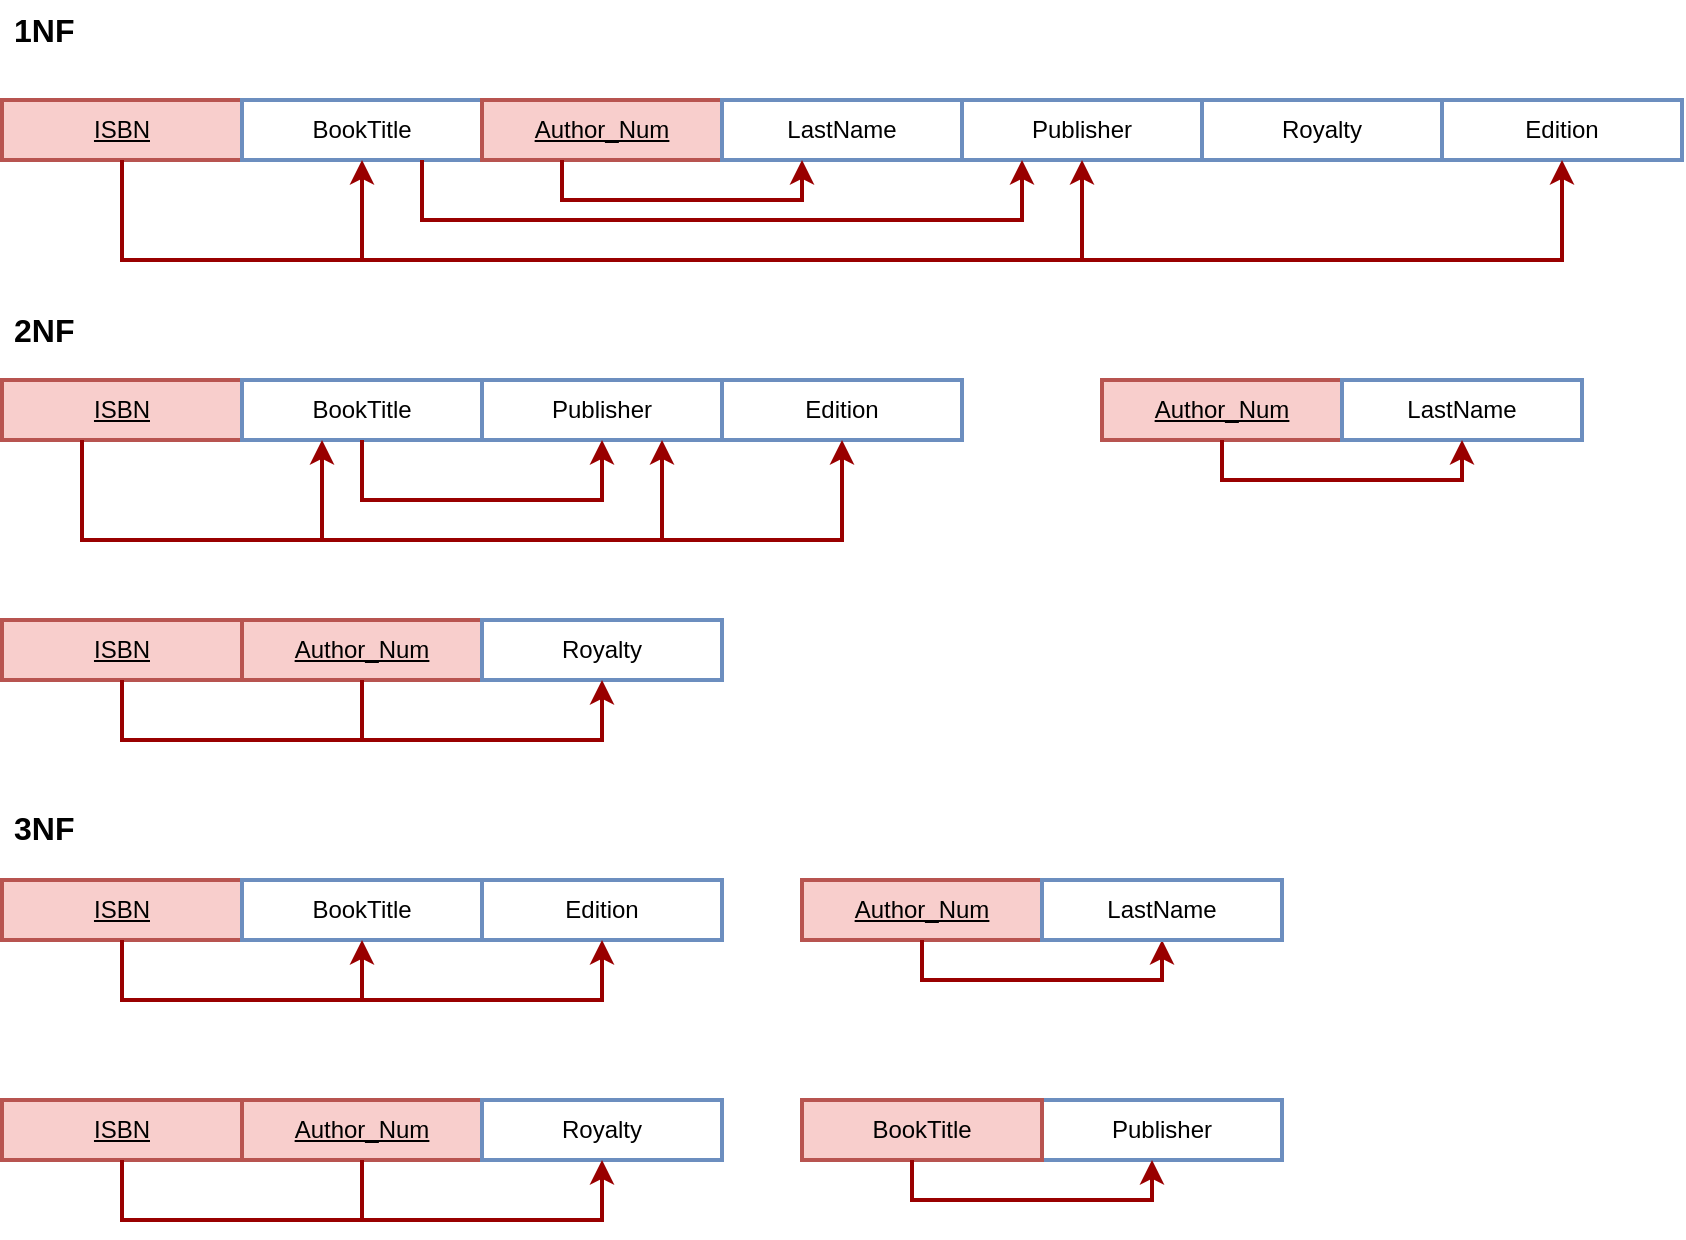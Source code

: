 <mxfile version="26.1.0">
  <diagram name="Page-1" id="AuHG8QwHxPZmuGQ9BJdn">
    <mxGraphModel dx="1741" dy="1068" grid="1" gridSize="10" guides="1" tooltips="1" connect="1" arrows="1" fold="1" page="1" pageScale="1" pageWidth="1169" pageHeight="827" math="0" shadow="0">
      <root>
        <mxCell id="0" />
        <mxCell id="1" parent="0" />
        <mxCell id="KnLRKtkdSxUfIx8UTek1-1" value="&lt;span style=&quot;font-weight: normal;&quot;&gt;&lt;u&gt;ISBN&lt;/u&gt;&lt;/span&gt;" style="rounded=0;whiteSpace=wrap;html=1;fillColor=#f8cecc;strokeColor=#b85450;fontStyle=1;strokeWidth=2;" vertex="1" parent="1">
          <mxGeometry x="70" y="100" width="120" height="30" as="geometry" />
        </mxCell>
        <mxCell id="KnLRKtkdSxUfIx8UTek1-2" value="&lt;span style=&quot;font-weight: normal;&quot;&gt;BookTitle&lt;/span&gt;" style="rounded=0;whiteSpace=wrap;html=1;fillColor=none;strokeColor=#6c8ebf;fontStyle=1;strokeWidth=2;" vertex="1" parent="1">
          <mxGeometry x="190" y="100" width="120" height="30" as="geometry" />
        </mxCell>
        <mxCell id="KnLRKtkdSxUfIx8UTek1-3" value="&lt;span style=&quot;font-weight: normal;&quot;&gt;&lt;u&gt;Author_Num&lt;/u&gt;&lt;/span&gt;" style="rounded=0;whiteSpace=wrap;html=1;fillColor=#f8cecc;strokeColor=#b85450;fontStyle=1;strokeWidth=2;" vertex="1" parent="1">
          <mxGeometry x="310" y="100" width="120" height="30" as="geometry" />
        </mxCell>
        <mxCell id="KnLRKtkdSxUfIx8UTek1-4" value="&lt;span style=&quot;font-weight: normal;&quot;&gt;LastName&lt;/span&gt;" style="rounded=0;whiteSpace=wrap;html=1;fillColor=none;strokeColor=#6c8ebf;fontStyle=1;strokeWidth=2;" vertex="1" parent="1">
          <mxGeometry x="430" y="100" width="120" height="30" as="geometry" />
        </mxCell>
        <mxCell id="KnLRKtkdSxUfIx8UTek1-5" value="&lt;span style=&quot;font-weight: normal;&quot;&gt;Publisher&lt;/span&gt;" style="rounded=0;whiteSpace=wrap;html=1;fillColor=none;strokeColor=#6c8ebf;fontStyle=1;strokeWidth=2;" vertex="1" parent="1">
          <mxGeometry x="550" y="100" width="120" height="30" as="geometry" />
        </mxCell>
        <mxCell id="KnLRKtkdSxUfIx8UTek1-6" value="&lt;span style=&quot;font-weight: normal;&quot;&gt;Royalty&lt;/span&gt;" style="rounded=0;whiteSpace=wrap;html=1;fillColor=none;strokeColor=#6c8ebf;fontStyle=1;strokeWidth=2;" vertex="1" parent="1">
          <mxGeometry x="670" y="100" width="120" height="30" as="geometry" />
        </mxCell>
        <mxCell id="KnLRKtkdSxUfIx8UTek1-7" value="&lt;span style=&quot;font-weight: normal;&quot;&gt;Edition&lt;/span&gt;" style="rounded=0;whiteSpace=wrap;html=1;fillColor=none;strokeColor=#6c8ebf;fontStyle=1;strokeWidth=2;" vertex="1" parent="1">
          <mxGeometry x="790" y="100" width="120" height="30" as="geometry" />
        </mxCell>
        <mxCell id="KnLRKtkdSxUfIx8UTek1-10" value="" style="endArrow=classic;html=1;rounded=0;exitX=0.5;exitY=1;exitDx=0;exitDy=0;entryX=0.5;entryY=1;entryDx=0;entryDy=0;strokeColor=#990000;strokeWidth=2;" edge="1" parent="1" source="KnLRKtkdSxUfIx8UTek1-1" target="KnLRKtkdSxUfIx8UTek1-2">
          <mxGeometry width="50" height="50" relative="1" as="geometry">
            <mxPoint x="160" y="220" as="sourcePoint" />
            <mxPoint x="280" y="310" as="targetPoint" />
            <Array as="points">
              <mxPoint x="130" y="180" />
              <mxPoint x="190" y="180" />
              <mxPoint x="250" y="180" />
            </Array>
          </mxGeometry>
        </mxCell>
        <mxCell id="KnLRKtkdSxUfIx8UTek1-12" value="" style="endArrow=classic;html=1;rounded=0;exitX=0.5;exitY=1;exitDx=0;exitDy=0;entryX=0.25;entryY=1;entryDx=0;entryDy=0;strokeColor=#990000;strokeWidth=2;" edge="1" parent="1" target="KnLRKtkdSxUfIx8UTek1-5">
          <mxGeometry width="50" height="50" relative="1" as="geometry">
            <mxPoint x="280" y="130" as="sourcePoint" />
            <mxPoint x="400" y="130" as="targetPoint" />
            <Array as="points">
              <mxPoint x="280" y="160" />
              <mxPoint x="580" y="160" />
            </Array>
          </mxGeometry>
        </mxCell>
        <mxCell id="KnLRKtkdSxUfIx8UTek1-13" value="" style="endArrow=classic;html=1;rounded=0;exitX=0.5;exitY=1;exitDx=0;exitDy=0;entryX=0.5;entryY=1;entryDx=0;entryDy=0;strokeColor=#990000;strokeWidth=2;" edge="1" parent="1">
          <mxGeometry width="50" height="50" relative="1" as="geometry">
            <mxPoint x="350" y="130" as="sourcePoint" />
            <mxPoint x="470" y="130" as="targetPoint" />
            <Array as="points">
              <mxPoint x="350" y="150" />
              <mxPoint x="410" y="150" />
              <mxPoint x="470" y="150" />
            </Array>
          </mxGeometry>
        </mxCell>
        <mxCell id="KnLRKtkdSxUfIx8UTek1-14" value="" style="endArrow=classic;html=1;rounded=0;entryX=0.5;entryY=1;entryDx=0;entryDy=0;strokeColor=#990000;strokeWidth=2;" edge="1" parent="1" target="KnLRKtkdSxUfIx8UTek1-5">
          <mxGeometry width="50" height="50" relative="1" as="geometry">
            <mxPoint x="250" y="180" as="sourcePoint" />
            <mxPoint x="610" y="180" as="targetPoint" />
            <Array as="points">
              <mxPoint x="610" y="180" />
            </Array>
          </mxGeometry>
        </mxCell>
        <mxCell id="KnLRKtkdSxUfIx8UTek1-15" value="" style="endArrow=classic;html=1;rounded=0;entryX=0.5;entryY=1;entryDx=0;entryDy=0;strokeColor=#990000;strokeWidth=2;" edge="1" parent="1" target="KnLRKtkdSxUfIx8UTek1-7">
          <mxGeometry width="50" height="50" relative="1" as="geometry">
            <mxPoint x="610" y="180" as="sourcePoint" />
            <mxPoint x="970" y="130" as="targetPoint" />
            <Array as="points">
              <mxPoint x="850" y="180" />
            </Array>
          </mxGeometry>
        </mxCell>
        <mxCell id="KnLRKtkdSxUfIx8UTek1-16" value="&lt;span style=&quot;font-weight: normal;&quot;&gt;&lt;u&gt;ISBN&lt;/u&gt;&lt;/span&gt;" style="rounded=0;whiteSpace=wrap;html=1;fillColor=#f8cecc;strokeColor=#b85450;fontStyle=1;strokeWidth=2;" vertex="1" parent="1">
          <mxGeometry x="70" y="240" width="120" height="30" as="geometry" />
        </mxCell>
        <mxCell id="KnLRKtkdSxUfIx8UTek1-17" value="2NF" style="text;strokeColor=none;fillColor=none;align=left;verticalAlign=middle;spacingLeft=4;spacingRight=4;overflow=hidden;points=[[0,0.5],[1,0.5]];portConstraint=eastwest;rotatable=0;whiteSpace=wrap;html=1;fontStyle=1;fontSize=16;" vertex="1" parent="1">
          <mxGeometry x="70" y="200" width="80" height="30" as="geometry" />
        </mxCell>
        <mxCell id="KnLRKtkdSxUfIx8UTek1-18" value="&lt;span style=&quot;font-weight: normal;&quot;&gt;BookTitle&lt;/span&gt;" style="rounded=0;whiteSpace=wrap;html=1;fillColor=none;strokeColor=#6c8ebf;fontStyle=1;strokeWidth=2;" vertex="1" parent="1">
          <mxGeometry x="190" y="240" width="120" height="30" as="geometry" />
        </mxCell>
        <mxCell id="KnLRKtkdSxUfIx8UTek1-19" value="&lt;span style=&quot;font-weight: normal;&quot;&gt;Publisher&lt;/span&gt;" style="rounded=0;whiteSpace=wrap;html=1;fillColor=none;strokeColor=#6c8ebf;fontStyle=1;strokeWidth=2;" vertex="1" parent="1">
          <mxGeometry x="310" y="240" width="120" height="30" as="geometry" />
        </mxCell>
        <mxCell id="KnLRKtkdSxUfIx8UTek1-20" value="&lt;span style=&quot;font-weight: normal;&quot;&gt;Edition&lt;/span&gt;" style="rounded=0;whiteSpace=wrap;html=1;fillColor=none;strokeColor=#6c8ebf;fontStyle=1;strokeWidth=2;" vertex="1" parent="1">
          <mxGeometry x="430" y="240" width="120" height="30" as="geometry" />
        </mxCell>
        <mxCell id="KnLRKtkdSxUfIx8UTek1-21" value="" style="endArrow=classic;html=1;rounded=0;exitX=0.5;exitY=1;exitDx=0;exitDy=0;entryX=0.5;entryY=1;entryDx=0;entryDy=0;strokeColor=#990000;strokeWidth=2;" edge="1" parent="1" target="KnLRKtkdSxUfIx8UTek1-19">
          <mxGeometry width="50" height="50" relative="1" as="geometry">
            <mxPoint x="250" y="270" as="sourcePoint" />
            <mxPoint x="550" y="270" as="targetPoint" />
            <Array as="points">
              <mxPoint x="250" y="300" />
              <mxPoint x="370" y="300" />
            </Array>
          </mxGeometry>
        </mxCell>
        <mxCell id="KnLRKtkdSxUfIx8UTek1-22" value="" style="endArrow=classic;html=1;rounded=0;exitX=0.5;exitY=1;exitDx=0;exitDy=0;entryX=0.5;entryY=1;entryDx=0;entryDy=0;strokeColor=#990000;strokeWidth=2;" edge="1" parent="1">
          <mxGeometry width="50" height="50" relative="1" as="geometry">
            <mxPoint x="110" y="270" as="sourcePoint" />
            <mxPoint x="230" y="270" as="targetPoint" />
            <Array as="points">
              <mxPoint x="110" y="320" />
              <mxPoint x="170" y="320" />
              <mxPoint x="230" y="320" />
            </Array>
          </mxGeometry>
        </mxCell>
        <mxCell id="KnLRKtkdSxUfIx8UTek1-23" value="" style="endArrow=classic;html=1;rounded=0;entryX=0.75;entryY=1;entryDx=0;entryDy=0;strokeColor=#990000;strokeWidth=2;" edge="1" parent="1" target="KnLRKtkdSxUfIx8UTek1-19">
          <mxGeometry width="50" height="50" relative="1" as="geometry">
            <mxPoint x="230" y="320" as="sourcePoint" />
            <mxPoint x="590" y="270" as="targetPoint" />
            <Array as="points">
              <mxPoint x="400" y="320" />
            </Array>
          </mxGeometry>
        </mxCell>
        <mxCell id="KnLRKtkdSxUfIx8UTek1-24" value="" style="endArrow=classic;html=1;rounded=0;entryX=0.5;entryY=1;entryDx=0;entryDy=0;strokeColor=#990000;strokeWidth=2;" edge="1" parent="1" target="KnLRKtkdSxUfIx8UTek1-20">
          <mxGeometry width="50" height="50" relative="1" as="geometry">
            <mxPoint x="400" y="320" as="sourcePoint" />
            <mxPoint x="640" y="270" as="targetPoint" />
            <Array as="points">
              <mxPoint x="490" y="320" />
            </Array>
          </mxGeometry>
        </mxCell>
        <mxCell id="KnLRKtkdSxUfIx8UTek1-25" value="&lt;span style=&quot;font-weight: normal;&quot;&gt;&lt;u&gt;Author_Num&lt;/u&gt;&lt;/span&gt;" style="rounded=0;whiteSpace=wrap;html=1;fillColor=#f8cecc;strokeColor=#b85450;fontStyle=1;strokeWidth=2;" vertex="1" parent="1">
          <mxGeometry x="620" y="240" width="120" height="30" as="geometry" />
        </mxCell>
        <mxCell id="KnLRKtkdSxUfIx8UTek1-26" value="&lt;span style=&quot;font-weight: normal;&quot;&gt;LastName&lt;/span&gt;" style="rounded=0;whiteSpace=wrap;html=1;fillColor=none;strokeColor=#6c8ebf;fontStyle=1;strokeWidth=2;" vertex="1" parent="1">
          <mxGeometry x="740" y="240" width="120" height="30" as="geometry" />
        </mxCell>
        <mxCell id="KnLRKtkdSxUfIx8UTek1-27" value="" style="endArrow=classic;html=1;rounded=0;exitX=0.5;exitY=1;exitDx=0;exitDy=0;entryX=0.5;entryY=1;entryDx=0;entryDy=0;strokeColor=#990000;strokeWidth=2;" edge="1" parent="1">
          <mxGeometry width="50" height="50" relative="1" as="geometry">
            <mxPoint x="680" y="270" as="sourcePoint" />
            <mxPoint x="800" y="270" as="targetPoint" />
            <Array as="points">
              <mxPoint x="680" y="290" />
              <mxPoint x="740" y="290" />
              <mxPoint x="800" y="290" />
            </Array>
          </mxGeometry>
        </mxCell>
        <mxCell id="KnLRKtkdSxUfIx8UTek1-28" value="&lt;span style=&quot;font-weight: normal;&quot;&gt;&lt;u&gt;ISBN&lt;/u&gt;&lt;/span&gt;" style="rounded=0;whiteSpace=wrap;html=1;fillColor=#f8cecc;strokeColor=#b85450;fontStyle=1;strokeWidth=2;" vertex="1" parent="1">
          <mxGeometry x="70" y="360" width="120" height="30" as="geometry" />
        </mxCell>
        <mxCell id="KnLRKtkdSxUfIx8UTek1-29" value="&lt;span style=&quot;font-weight: normal;&quot;&gt;&lt;u&gt;Author_Num&lt;/u&gt;&lt;/span&gt;" style="rounded=0;whiteSpace=wrap;html=1;fillColor=#f8cecc;strokeColor=#b85450;fontStyle=1;strokeWidth=2;" vertex="1" parent="1">
          <mxGeometry x="190" y="360" width="120" height="30" as="geometry" />
        </mxCell>
        <mxCell id="KnLRKtkdSxUfIx8UTek1-30" value="&lt;span style=&quot;font-weight: normal;&quot;&gt;Royalty&lt;/span&gt;" style="rounded=0;whiteSpace=wrap;html=1;fillColor=none;strokeColor=#6c8ebf;fontStyle=1;strokeWidth=2;" vertex="1" parent="1">
          <mxGeometry x="310" y="360" width="120" height="30" as="geometry" />
        </mxCell>
        <mxCell id="KnLRKtkdSxUfIx8UTek1-31" value="" style="endArrow=classic;html=1;rounded=0;exitX=0.5;exitY=1;exitDx=0;exitDy=0;entryX=0.5;entryY=1;entryDx=0;entryDy=0;strokeColor=#990000;strokeWidth=2;" edge="1" parent="1" target="KnLRKtkdSxUfIx8UTek1-30">
          <mxGeometry width="50" height="50" relative="1" as="geometry">
            <mxPoint x="130" y="390" as="sourcePoint" />
            <mxPoint x="250" y="390" as="targetPoint" />
            <Array as="points">
              <mxPoint x="130" y="420" />
              <mxPoint x="370" y="420" />
            </Array>
          </mxGeometry>
        </mxCell>
        <mxCell id="KnLRKtkdSxUfIx8UTek1-32" value="" style="endArrow=none;html=1;rounded=0;entryX=0.5;entryY=1;entryDx=0;entryDy=0;fontColor=#990000;strokeColor=#990000;strokeWidth=2;" edge="1" parent="1" target="KnLRKtkdSxUfIx8UTek1-29">
          <mxGeometry width="50" height="50" relative="1" as="geometry">
            <mxPoint x="250" y="420" as="sourcePoint" />
            <mxPoint x="300" y="420" as="targetPoint" />
          </mxGeometry>
        </mxCell>
        <mxCell id="KnLRKtkdSxUfIx8UTek1-33" value="3NF" style="text;strokeColor=none;fillColor=none;align=left;verticalAlign=middle;spacingLeft=4;spacingRight=4;overflow=hidden;points=[[0,0.5],[1,0.5]];portConstraint=eastwest;rotatable=0;whiteSpace=wrap;html=1;fontStyle=1;fontSize=16;" vertex="1" parent="1">
          <mxGeometry x="70" y="449" width="80" height="30" as="geometry" />
        </mxCell>
        <mxCell id="KnLRKtkdSxUfIx8UTek1-34" value="1NF" style="text;strokeColor=none;fillColor=none;align=left;verticalAlign=middle;spacingLeft=4;spacingRight=4;overflow=hidden;points=[[0,0.5],[1,0.5]];portConstraint=eastwest;rotatable=0;whiteSpace=wrap;html=1;fontStyle=1;fontSize=16;" vertex="1" parent="1">
          <mxGeometry x="70" y="50" width="80" height="30" as="geometry" />
        </mxCell>
        <mxCell id="KnLRKtkdSxUfIx8UTek1-35" value="&lt;span style=&quot;font-weight: normal;&quot;&gt;&lt;u&gt;ISBN&lt;/u&gt;&lt;/span&gt;" style="rounded=0;whiteSpace=wrap;html=1;fillColor=#f8cecc;strokeColor=#b85450;fontStyle=1;strokeWidth=2;" vertex="1" parent="1">
          <mxGeometry x="70" y="490" width="120" height="30" as="geometry" />
        </mxCell>
        <mxCell id="KnLRKtkdSxUfIx8UTek1-36" value="&lt;span style=&quot;font-weight: normal;&quot;&gt;BookTitle&lt;/span&gt;" style="rounded=0;whiteSpace=wrap;html=1;fillColor=none;strokeColor=#6c8ebf;fontStyle=1;strokeWidth=2;" vertex="1" parent="1">
          <mxGeometry x="190" y="490" width="120" height="30" as="geometry" />
        </mxCell>
        <mxCell id="KnLRKtkdSxUfIx8UTek1-37" value="&lt;span style=&quot;font-weight: normal;&quot;&gt;Edition&lt;/span&gt;" style="rounded=0;whiteSpace=wrap;html=1;fillColor=none;strokeColor=#6c8ebf;fontStyle=1;strokeWidth=2;" vertex="1" parent="1">
          <mxGeometry x="310" y="490" width="120" height="30" as="geometry" />
        </mxCell>
        <mxCell id="KnLRKtkdSxUfIx8UTek1-38" value="" style="endArrow=classic;html=1;rounded=0;exitX=0.5;exitY=1;exitDx=0;exitDy=0;entryX=0.5;entryY=1;entryDx=0;entryDy=0;strokeColor=#990000;strokeWidth=2;" edge="1" parent="1">
          <mxGeometry width="50" height="50" relative="1" as="geometry">
            <mxPoint x="130" y="520" as="sourcePoint" />
            <mxPoint x="370" y="520" as="targetPoint" />
            <Array as="points">
              <mxPoint x="130" y="550" />
              <mxPoint x="370" y="550" />
            </Array>
          </mxGeometry>
        </mxCell>
        <mxCell id="KnLRKtkdSxUfIx8UTek1-42" value="" style="endArrow=classic;html=1;rounded=0;entryX=0.5;entryY=1;entryDx=0;entryDy=0;strokeColor=#990000;strokeWidth=2;" edge="1" parent="1" target="KnLRKtkdSxUfIx8UTek1-36">
          <mxGeometry width="50" height="50" relative="1" as="geometry">
            <mxPoint x="250" y="550" as="sourcePoint" />
            <mxPoint x="340" y="290" as="targetPoint" />
          </mxGeometry>
        </mxCell>
        <mxCell id="KnLRKtkdSxUfIx8UTek1-44" value="&lt;span style=&quot;font-weight: normal;&quot;&gt;Publisher&lt;/span&gt;" style="rounded=0;whiteSpace=wrap;html=1;fillColor=none;strokeColor=#6c8ebf;fontStyle=1;strokeWidth=2;" vertex="1" parent="1">
          <mxGeometry x="590" y="600" width="120" height="30" as="geometry" />
        </mxCell>
        <mxCell id="KnLRKtkdSxUfIx8UTek1-45" value="&lt;span style=&quot;font-weight: normal;&quot;&gt;&lt;u&gt;Author_Num&lt;/u&gt;&lt;/span&gt;" style="rounded=0;whiteSpace=wrap;html=1;fillColor=#f8cecc;strokeColor=#b85450;fontStyle=1;strokeWidth=2;" vertex="1" parent="1">
          <mxGeometry x="470" y="490" width="120" height="30" as="geometry" />
        </mxCell>
        <mxCell id="KnLRKtkdSxUfIx8UTek1-46" value="" style="endArrow=classic;html=1;rounded=0;exitX=0.5;exitY=1;exitDx=0;exitDy=0;entryX=0.5;entryY=1;entryDx=0;entryDy=0;strokeColor=#990000;strokeWidth=2;" edge="1" parent="1">
          <mxGeometry width="50" height="50" relative="1" as="geometry">
            <mxPoint x="530" y="520" as="sourcePoint" />
            <mxPoint x="650" y="520" as="targetPoint" />
            <Array as="points">
              <mxPoint x="530" y="540" />
              <mxPoint x="590" y="540" />
              <mxPoint x="650" y="540" />
            </Array>
          </mxGeometry>
        </mxCell>
        <mxCell id="KnLRKtkdSxUfIx8UTek1-47" value="&lt;span style=&quot;font-weight: normal;&quot;&gt;LastName&lt;/span&gt;" style="rounded=0;whiteSpace=wrap;html=1;fillColor=none;strokeColor=#6c8ebf;fontStyle=1;strokeWidth=2;" vertex="1" parent="1">
          <mxGeometry x="590" y="490" width="120" height="30" as="geometry" />
        </mxCell>
        <mxCell id="KnLRKtkdSxUfIx8UTek1-48" value="&lt;span style=&quot;font-weight: normal;&quot;&gt;&lt;u&gt;ISBN&lt;/u&gt;&lt;/span&gt;" style="rounded=0;whiteSpace=wrap;html=1;fillColor=#f8cecc;strokeColor=#b85450;fontStyle=1;strokeWidth=2;" vertex="1" parent="1">
          <mxGeometry x="70" y="600" width="120" height="30" as="geometry" />
        </mxCell>
        <mxCell id="KnLRKtkdSxUfIx8UTek1-49" value="&lt;span style=&quot;font-weight: normal;&quot;&gt;&lt;u&gt;Author_Num&lt;/u&gt;&lt;/span&gt;" style="rounded=0;whiteSpace=wrap;html=1;fillColor=#f8cecc;strokeColor=#b85450;fontStyle=1;strokeWidth=2;" vertex="1" parent="1">
          <mxGeometry x="190" y="600" width="120" height="30" as="geometry" />
        </mxCell>
        <mxCell id="KnLRKtkdSxUfIx8UTek1-50" value="&lt;span style=&quot;font-weight: normal;&quot;&gt;Royalty&lt;/span&gt;" style="rounded=0;whiteSpace=wrap;html=1;fillColor=none;strokeColor=#6c8ebf;fontStyle=1;strokeWidth=2;" vertex="1" parent="1">
          <mxGeometry x="310" y="600" width="120" height="30" as="geometry" />
        </mxCell>
        <mxCell id="KnLRKtkdSxUfIx8UTek1-51" value="" style="endArrow=classic;html=1;rounded=0;exitX=0.5;exitY=1;exitDx=0;exitDy=0;entryX=0.5;entryY=1;entryDx=0;entryDy=0;strokeColor=#990000;strokeWidth=2;" edge="1" parent="1" target="KnLRKtkdSxUfIx8UTek1-50">
          <mxGeometry width="50" height="50" relative="1" as="geometry">
            <mxPoint x="130" y="630" as="sourcePoint" />
            <mxPoint x="250" y="630" as="targetPoint" />
            <Array as="points">
              <mxPoint x="130" y="660" />
              <mxPoint x="370" y="660" />
            </Array>
          </mxGeometry>
        </mxCell>
        <mxCell id="KnLRKtkdSxUfIx8UTek1-52" value="" style="endArrow=none;html=1;rounded=0;entryX=0.5;entryY=1;entryDx=0;entryDy=0;fontColor=#990000;strokeColor=#990000;strokeWidth=2;" edge="1" parent="1" target="KnLRKtkdSxUfIx8UTek1-49">
          <mxGeometry width="50" height="50" relative="1" as="geometry">
            <mxPoint x="250" y="660" as="sourcePoint" />
            <mxPoint x="300" y="660" as="targetPoint" />
          </mxGeometry>
        </mxCell>
        <mxCell id="KnLRKtkdSxUfIx8UTek1-53" value="&lt;span style=&quot;font-weight: normal;&quot;&gt;BookTitle&lt;/span&gt;" style="rounded=0;whiteSpace=wrap;html=1;fillColor=#f8cecc;strokeColor=#b85450;fontStyle=1;strokeWidth=2;" vertex="1" parent="1">
          <mxGeometry x="470" y="600" width="120" height="30" as="geometry" />
        </mxCell>
        <mxCell id="KnLRKtkdSxUfIx8UTek1-54" value="" style="endArrow=classic;html=1;rounded=0;exitX=0.5;exitY=1;exitDx=0;exitDy=0;entryX=0.5;entryY=1;entryDx=0;entryDy=0;strokeColor=#990000;strokeWidth=2;" edge="1" parent="1">
          <mxGeometry width="50" height="50" relative="1" as="geometry">
            <mxPoint x="525" y="630" as="sourcePoint" />
            <mxPoint x="645" y="630" as="targetPoint" />
            <Array as="points">
              <mxPoint x="525" y="650" />
              <mxPoint x="585" y="650" />
              <mxPoint x="645" y="650" />
            </Array>
          </mxGeometry>
        </mxCell>
      </root>
    </mxGraphModel>
  </diagram>
</mxfile>
